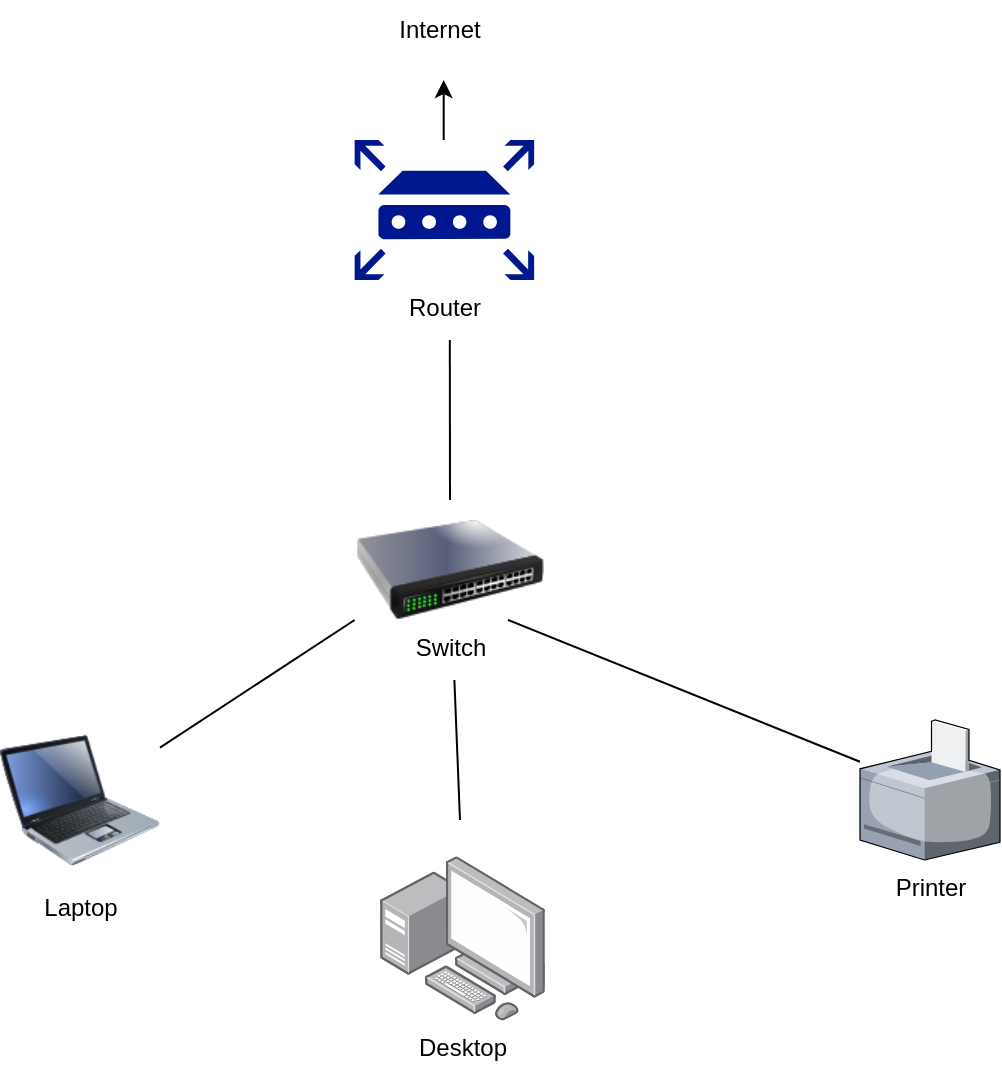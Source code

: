<mxfile version="26.1.0">
  <diagram name="Page-1" id="l5lLrh99zBYGLKqL5wEY">
    <mxGraphModel dx="1190" dy="634" grid="1" gridSize="10" guides="1" tooltips="1" connect="1" arrows="1" fold="1" page="1" pageScale="1" pageWidth="850" pageHeight="1100" math="0" shadow="0">
      <root>
        <mxCell id="0" />
        <mxCell id="1" parent="0" />
        <mxCell id="l157jQcFLLMVn80aBD_F-1" value="&lt;div&gt;Router&lt;/div&gt;&lt;div&gt;&lt;br&gt;&lt;/div&gt;" style="sketch=0;aspect=fixed;pointerEvents=1;shadow=0;dashed=0;html=1;strokeColor=none;labelPosition=center;verticalLabelPosition=bottom;verticalAlign=top;align=center;fillColor=#00188D;shape=mxgraph.mscae.enterprise.router" vertex="1" parent="1">
          <mxGeometry x="347.32" y="110" width="89.75" height="70" as="geometry" />
        </mxCell>
        <mxCell id="l157jQcFLLMVn80aBD_F-2" value="Switch" style="image;html=1;image=img/lib/clip_art/networking/Switch_128x128.png" vertex="1" parent="1">
          <mxGeometry x="347.32" y="300" width="95.12" height="50" as="geometry" />
        </mxCell>
        <mxCell id="l157jQcFLLMVn80aBD_F-3" value="" style="endArrow=none;html=1;rounded=0;" edge="1" parent="1">
          <mxGeometry width="50" height="50" relative="1" as="geometry">
            <mxPoint x="395" y="290" as="sourcePoint" />
            <mxPoint x="394.909" y="210" as="targetPoint" />
          </mxGeometry>
        </mxCell>
        <mxCell id="l157jQcFLLMVn80aBD_F-4" value="&lt;div&gt;Printer&lt;/div&gt;&lt;div&gt;&lt;br&gt;&lt;/div&gt;" style="verticalLabelPosition=bottom;sketch=0;aspect=fixed;html=1;verticalAlign=top;strokeColor=none;align=center;outlineConnect=0;shape=mxgraph.citrix.printer;" vertex="1" parent="1">
          <mxGeometry x="600" y="400" width="70" height="70" as="geometry" />
        </mxCell>
        <mxCell id="l157jQcFLLMVn80aBD_F-5" value="Laptop" style="image;html=1;image=img/lib/clip_art/computers/Laptop_128x128.png" vertex="1" parent="1">
          <mxGeometry x="170" y="400" width="80" height="80" as="geometry" />
        </mxCell>
        <mxCell id="l157jQcFLLMVn80aBD_F-6" value="Desktop" style="image;points=[];aspect=fixed;html=1;align=center;shadow=0;dashed=0;image=img/lib/allied_telesis/computer_and_terminals/Personal_Computer_with_Server.svg;" vertex="1" parent="1">
          <mxGeometry x="360.04" y="468" width="82.4" height="82.4" as="geometry" />
        </mxCell>
        <mxCell id="l157jQcFLLMVn80aBD_F-7" value="" style="endArrow=none;html=1;rounded=0;entryX=0;entryY=1;entryDx=0;entryDy=0;" edge="1" parent="1" source="l157jQcFLLMVn80aBD_F-5" target="l157jQcFLLMVn80aBD_F-2">
          <mxGeometry width="50" height="50" relative="1" as="geometry">
            <mxPoint x="290" y="390" as="sourcePoint" />
            <mxPoint x="340" y="340" as="targetPoint" />
          </mxGeometry>
        </mxCell>
        <mxCell id="l157jQcFLLMVn80aBD_F-8" value="" style="endArrow=none;html=1;rounded=0;" edge="1" parent="1">
          <mxGeometry width="50" height="50" relative="1" as="geometry">
            <mxPoint x="400" y="450" as="sourcePoint" />
            <mxPoint x="397.19" y="380" as="targetPoint" />
          </mxGeometry>
        </mxCell>
        <mxCell id="l157jQcFLLMVn80aBD_F-9" value="" style="endArrow=none;html=1;rounded=0;" edge="1" parent="1" source="l157jQcFLLMVn80aBD_F-4">
          <mxGeometry width="50" height="50" relative="1" as="geometry">
            <mxPoint x="580" y="410" as="sourcePoint" />
            <mxPoint x="424" y="350" as="targetPoint" />
          </mxGeometry>
        </mxCell>
        <mxCell id="l157jQcFLLMVn80aBD_F-10" value="" style="endArrow=classic;html=1;rounded=0;" edge="1" parent="1">
          <mxGeometry width="50" height="50" relative="1" as="geometry">
            <mxPoint x="391.85" y="110" as="sourcePoint" />
            <mxPoint x="391.85" y="80" as="targetPoint" />
          </mxGeometry>
        </mxCell>
        <mxCell id="l157jQcFLLMVn80aBD_F-11" value="&lt;div&gt;Internet&lt;/div&gt;" style="text;html=1;align=center;verticalAlign=middle;whiteSpace=wrap;rounded=0;" vertex="1" parent="1">
          <mxGeometry x="360.04" y="40" width="60" height="30" as="geometry" />
        </mxCell>
      </root>
    </mxGraphModel>
  </diagram>
</mxfile>
